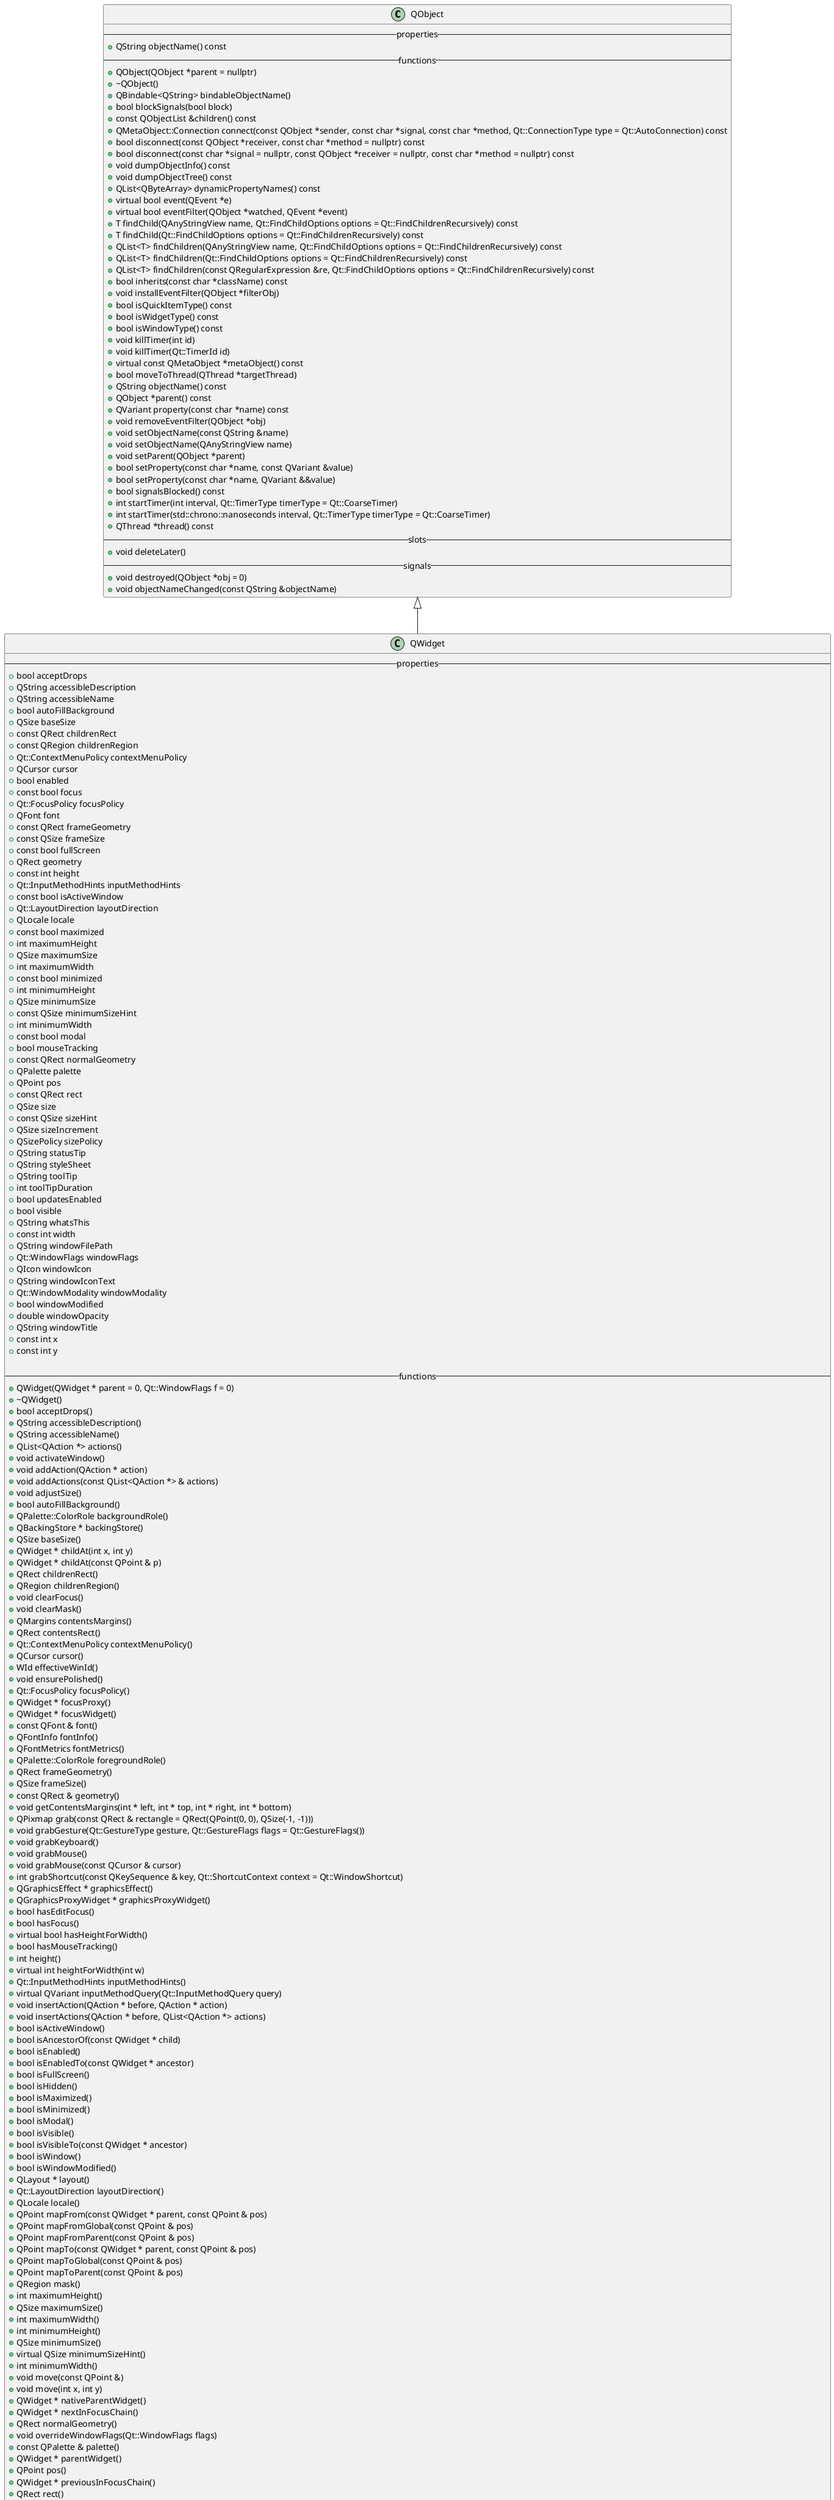@startuml class_diagram

class QObject {
    -- properties --
    +QString objectName() const
    -- functions --
    +QObject(QObject *parent = nullptr)
    +~QObject()
    +QBindable<QString> bindableObjectName()
    +bool blockSignals(bool block)
    +const QObjectList &children() const
    +QMetaObject::Connection connect(const QObject *sender, const char *signal, const char *method, Qt::ConnectionType type = Qt::AutoConnection) const
    +bool disconnect(const QObject *receiver, const char *method = nullptr) const
    +bool disconnect(const char *signal = nullptr, const QObject *receiver = nullptr, const char *method = nullptr) const
    +void dumpObjectInfo() const
    +void dumpObjectTree() const
    +QList<QByteArray> dynamicPropertyNames() const
    +virtual bool event(QEvent *e)
    +virtual bool eventFilter(QObject *watched, QEvent *event)
    +T findChild(QAnyStringView name, Qt::FindChildOptions options = Qt::FindChildrenRecursively) const
    +T findChild(Qt::FindChildOptions options = Qt::FindChildrenRecursively) const
    +QList<T> findChildren(QAnyStringView name, Qt::FindChildOptions options = Qt::FindChildrenRecursively) const
    +QList<T> findChildren(Qt::FindChildOptions options = Qt::FindChildrenRecursively) const
    +QList<T> findChildren(const QRegularExpression &re, Qt::FindChildOptions options = Qt::FindChildrenRecursively) const
    +bool inherits(const char *className) const
    +void installEventFilter(QObject *filterObj)
    +bool isQuickItemType() const
    +bool isWidgetType() const
    +bool isWindowType() const
    +void killTimer(int id)
    +void killTimer(Qt::TimerId id)
    +virtual const QMetaObject *metaObject() const
    +bool moveToThread(QThread *targetThread)
    +QString objectName() const
    +QObject *parent() const
    +QVariant property(const char *name) const
    +void removeEventFilter(QObject *obj)
    +void setObjectName(const QString &name)
    +void setObjectName(QAnyStringView name)
    +void setParent(QObject *parent)
    +bool setProperty(const char *name, const QVariant &value)
    +bool setProperty(const char *name, QVariant &&value)
    +bool signalsBlocked() const
    +int startTimer(int interval, Qt::TimerType timerType = Qt::CoarseTimer)
    +int startTimer(std::chrono::nanoseconds interval, Qt::TimerType timerType = Qt::CoarseTimer)
    +QThread *thread() const
    -- slots --
    +void deleteLater()
    -- signals --
    +void destroyed(QObject *obj = 0)
    +void objectNameChanged(const QString &objectName)
}

class QWidget {
    -- properties --
    +bool acceptDrops
    +QString accessibleDescription
    +QString accessibleName
    +bool autoFillBackground
    +QSize baseSize
    +const QRect childrenRect
    +const QRegion childrenRegion
    +Qt::ContextMenuPolicy contextMenuPolicy
    +QCursor cursor
    +bool enabled
    +const bool focus
    +Qt::FocusPolicy focusPolicy
    +QFont font
    +const QRect frameGeometry
    +const QSize frameSize
    +const bool fullScreen
    +QRect geometry
    +const int height
    +Qt::InputMethodHints inputMethodHints
    +const bool isActiveWindow
    +Qt::LayoutDirection layoutDirection
    +QLocale locale
    +const bool maximized
    +int maximumHeight
    +QSize maximumSize
    +int maximumWidth
    +const bool minimized
    +int minimumHeight
    +QSize minimumSize
    +const QSize minimumSizeHint
    +int minimumWidth
    +const bool modal
    +bool mouseTracking
    +const QRect normalGeometry
    +QPalette palette
    +QPoint pos
    +const QRect rect
    +QSize size
    +const QSize sizeHint
    +QSize sizeIncrement
    +QSizePolicy sizePolicy
    +QString statusTip
    +QString styleSheet
    +QString toolTip
    +int toolTipDuration
    +bool updatesEnabled
    +bool visible
    +QString whatsThis
    +const int width
    +QString windowFilePath
    +Qt::WindowFlags windowFlags
    +QIcon windowIcon
    +QString windowIconText
    +Qt::WindowModality windowModality
    +bool windowModified
    +double windowOpacity
    +QString windowTitle
    +const int x
    +const int y

    -- functions --
    +QWidget(QWidget * parent = 0, Qt::WindowFlags f = 0)
    +~QWidget()
    +bool acceptDrops()
    +QString accessibleDescription()
    +QString accessibleName()
    +QList<QAction *> actions()
    +void activateWindow()
    +void addAction(QAction * action)
    +void addActions(const QList<QAction *> & actions)
    +void adjustSize()
    +bool autoFillBackground()
    +QPalette::ColorRole backgroundRole()
    +QBackingStore * backingStore()
    +QSize baseSize()
    +QWidget * childAt(int x, int y)
    +QWidget * childAt(const QPoint & p)
    +QRect childrenRect()
    +QRegion childrenRegion()
    +void clearFocus()
    +void clearMask()
    +QMargins contentsMargins()
    +QRect contentsRect()
    +Qt::ContextMenuPolicy contextMenuPolicy()
    +QCursor cursor()
    +WId effectiveWinId()
    +void ensurePolished()
    +Qt::FocusPolicy focusPolicy()
    +QWidget * focusProxy()
    +QWidget * focusWidget()
    +const QFont & font()
    +QFontInfo fontInfo()
    +QFontMetrics fontMetrics()
    +QPalette::ColorRole foregroundRole()
    +QRect frameGeometry()
    +QSize frameSize()
    +const QRect & geometry()
    +void getContentsMargins(int * left, int * top, int * right, int * bottom)
    +QPixmap grab(const QRect & rectangle = QRect(QPoint(0, 0), QSize(-1, -1)))
    +void grabGesture(Qt::GestureType gesture, Qt::GestureFlags flags = Qt::GestureFlags())
    +void grabKeyboard()
    +void grabMouse()
    +void grabMouse(const QCursor & cursor)
    +int grabShortcut(const QKeySequence & key, Qt::ShortcutContext context = Qt::WindowShortcut)
    +QGraphicsEffect * graphicsEffect()
    +QGraphicsProxyWidget * graphicsProxyWidget()
    +bool hasEditFocus()
    +bool hasFocus()
    +virtual bool hasHeightForWidth()
    +bool hasMouseTracking()
    +int height()
    +virtual int heightForWidth(int w)
    +Qt::InputMethodHints inputMethodHints()
    +virtual QVariant inputMethodQuery(Qt::InputMethodQuery query)
    +void insertAction(QAction * before, QAction * action)
    +void insertActions(QAction * before, QList<QAction *> actions)
    +bool isActiveWindow()
    +bool isAncestorOf(const QWidget * child)
    +bool isEnabled()
    +bool isEnabledTo(const QWidget * ancestor)
    +bool isFullScreen()
    +bool isHidden()
    +bool isMaximized()
    +bool isMinimized()
    +bool isModal()
    +bool isVisible()
    +bool isVisibleTo(const QWidget * ancestor)
    +bool isWindow()
    +bool isWindowModified()
    +QLayout * layout()
    +Qt::LayoutDirection layoutDirection()
    +QLocale locale()
    +QPoint mapFrom(const QWidget * parent, const QPoint & pos)
    +QPoint mapFromGlobal(const QPoint & pos)
    +QPoint mapFromParent(const QPoint & pos)
    +QPoint mapTo(const QWidget * parent, const QPoint & pos)
    +QPoint mapToGlobal(const QPoint & pos)
    +QPoint mapToParent(const QPoint & pos)
    +QRegion mask()
    +int maximumHeight()
    +QSize maximumSize()
    +int maximumWidth()
    +int minimumHeight()
    +QSize minimumSize()
    +virtual QSize minimumSizeHint()
    +int minimumWidth()
    +void move(const QPoint &)
    +void move(int x, int y)
    +QWidget * nativeParentWidget()
    +QWidget * nextInFocusChain()
    +QRect normalGeometry()
    +void overrideWindowFlags(Qt::WindowFlags flags)
    +const QPalette & palette()
    +QWidget * parentWidget()
    +QPoint pos()
    +QWidget * previousInFocusChain()
    +QRect rect()
    +void releaseKeyboard()
    +void releaseMouse()
    +void releaseShortcut(int id)
    +void removeAction(QAction * action)
    +void render(QPaintDevice * target, const QPoint & targetOffset = QPoint(), const QRegion & sourceRegion = QRegion(), RenderFlags renderFlags = RenderFlags(DrawWindowBackground | DrawChildren))
    +void render(QPainter * painter, const QPoint & targetOffset = QPoint(), const QRegion & sourceRegion = QRegion(), RenderFlags renderFlags = RenderFlags(DrawWindowBackground | DrawChildren))
    +void repaint(int x, int y, int w, int h)
    +void repaint(const QRect & rect)
    +void repaint(const QRegion & rgn)
    +void resize(const QSize &)
    +void resize(int w, int h)
    +bool restoreGeometry(const QByteArray & geometry)
    +QByteArray saveGeometry()
    +void scroll(int dx, int dy)
    +void scroll(int dx, int dy, const QRect & r)
    +void setAcceptDrops(bool on)
    +void setAccessibleDescription(const QString & description)
    +void setAccessibleName(const QString & name)
    +void setAttribute(Qt::WidgetAttribute attribute, bool on = true)
    +void setAutoFillBackground(bool enabled)
    +void setBackgroundRole(QPalette::ColorRole role)
    +void setBaseSize(const QSize &)
    +void setBaseSize(int basew, int baseh)
    +void setContentsMargins(int left, int top, int right, int bottom)
    +void setContentsMargins(const QMargins & margins)
    +void setContextMenuPolicy(Qt::ContextMenuPolicy policy)
    +void setCursor(const QCursor &)
    +void setEditFocus(bool enable)
    +void setFixedHeight(int h)
    +void setFixedSize(const QSize & s)
    +void setFixedSize(int w, int h)
    +void setFixedWidth(int w)
    +void setFocus(Qt::FocusReason reason)
    +void setFocusPolicy(Qt::FocusPolicy policy)
    +void setFocusProxy(QWidget * w)
    +void setFont(const QFont &)
    +void setForegroundRole(QPalette::ColorRole role)
    +void setGeometry(const QRect &)
    +void setGeometry(int x, int y, int w, int h)
    +void setGraphicsEffect(QGraphicsEffect * effect)
    +void setInputMethodHints(Qt::InputMethodHints hints)
    +void setLayout(QLayout * layout)
    +void setLayoutDirection(Qt::LayoutDirection direction)
    +void setLocale(const QLocale & locale)
    +void setMask(const QBitmap & bitmap)
    +void setMask(const QRegion & region)
    +void setMaximumHeight(int maxh)
    +void setMaximumSize(const QSize &)
    +void setMaximumSize(int maxw, int maxh)
    +void setMaximumWidth(int maxw)
    +void setMinimumHeight(int minh)
    +void setMinimumSize(const QSize &)
    +void setMinimumSize(int minw, int minh)
    +void setMinimumWidth(int minw)
    +void setMouseTracking(bool enable)
    +void setPalette(const QPalette &)
    +void setParent(QWidget * parent)
    +void setParent(QWidget * parent, Qt::WindowFlags f)
    +void setShortcutAutoRepeat(int id, bool enable = true)
    +void setShortcutEnabled(int id, bool enable = true)
    +void setSizeIncrement(const QSize &)
    +void setSizeIncrement(int w, int h)
    +void setSizePolicy(QSizePolicy)
    +void setSizePolicy(QSizePolicy::Policy horizontal, QSizePolicy::Policy vertical)
    +void setStatusTip(const QString &)
    +void setStyle(QStyle * style)
    +void setToolTip(const QString &)
    +void setToolTipDuration(int msec)
    +void setUpdatesEnabled(bool enable)
    +void setWhatsThis(const QString &)
    +void setWindowFilePath(const QString & filePath)
    +void setWindowFlags(Qt::WindowFlags type)
    +void setWindowIcon(const QIcon & icon)
    +void setWindowIconText(const QString &)
    +void setWindowModality(Qt::WindowModality windowModality)
    +void setWindowOpacity(qreal level)
    +void setWindowRole(const QString & role)
    +void setWindowState(Qt::WindowStates windowState)
    +void setupUi(QWidget * widget)
    +QSize size()
    +virtual QSize sizeHint()
    +QSize sizeIncrement()
    +QSizePolicy sizePolicy()
    +void stackUnder(QWidget * w)
    +QString statusTip()
    +QStyle * style()
    +QString styleSheet()
    +bool testAttribute(Qt::WidgetAttribute attribute)
    +QString toolTip()
    +int toolTipDuration()
    +bool underMouse()
    +void ungrabGesture(Qt::GestureType gesture)
    +void unsetCursor()
    +void unsetLayoutDirection()
    +void unsetLocale()
    +void update(int x, int y, int w, int h)
    +void update(const QRect & rect)
    +void update(const QRegion & rgn)
    +void updateGeometry()
    +bool updatesEnabled()
    +QRegion visibleRegion()
    +QString whatsThis()
    +int width()
    +WId winId()
    +QWidget * window()
    +QString windowFilePath()
    +Qt::WindowFlags windowFlags()
    +QWindow * windowHandle()
    +QIcon windowIcon()
    +QString windowIconText()
    +Qt::WindowModality windowModality()
    +qreal windowOpacity()
    +QString windowRole()
    +Qt::WindowStates windowState()
    +QString windowTitle()
    +Qt::WindowType windowType()
    +int x()
    +int y()
    -- slots --
    +bool close()
    +void hide()
    +void lower()
    +void raise()
    +void repaint()
    +void setDisabled(bool disable)
    +void setEnabled(bool)
    +void setFocus()
    +void setHidden(bool hidden)
    +void setStyleSheet(const QString & styleSheet)
    +virtual void setVisible(bool visible)
    +void setWindowModified(bool)
    +void setWindowTitle(const QString &)
    +void show()
    +void showFullScreen()
    +void showMaximized()
    +void showMinimized()
    +void showNormal()
    +void update()

    -- signals --
    +void customContextMenuRequested(const QPoint & pos)
    +void windowIconChanged(const QIcon & icon)
    +void windowIconTextChanged(const QString & iconText)
    +void windowTitleChanged(const QString & title)
}
class QAbstractButton
class QPushButton

QObject <|-- QWidget
QWidget <|-- QAbstractButton
QAbstractButton <|-- QPushButton

@enduml